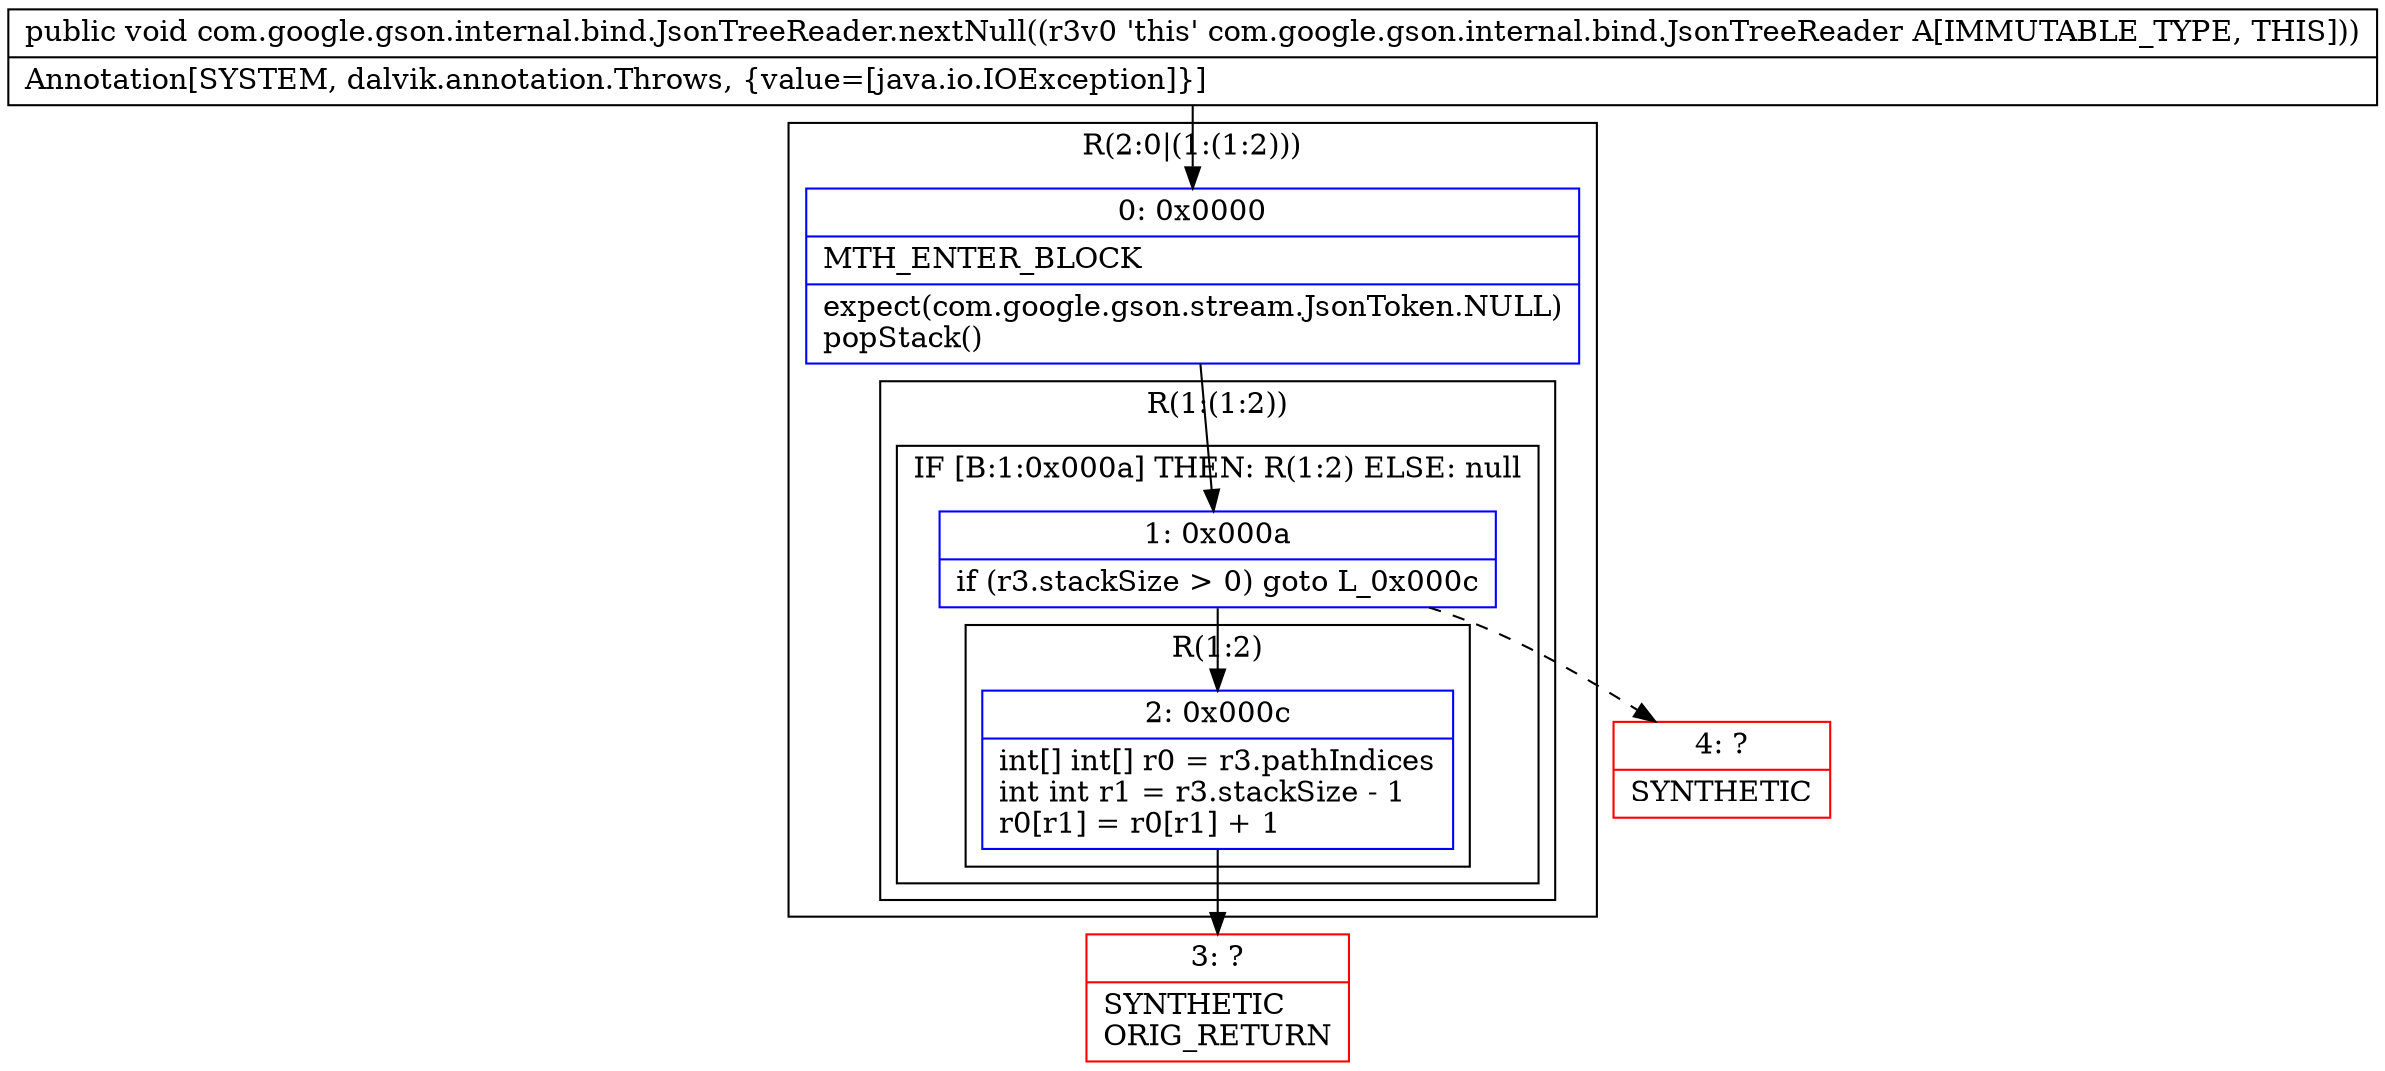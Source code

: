digraph "CFG forcom.google.gson.internal.bind.JsonTreeReader.nextNull()V" {
subgraph cluster_Region_849931726 {
label = "R(2:0|(1:(1:2)))";
node [shape=record,color=blue];
Node_0 [shape=record,label="{0\:\ 0x0000|MTH_ENTER_BLOCK\l|expect(com.google.gson.stream.JsonToken.NULL)\lpopStack()\l}"];
subgraph cluster_Region_102019156 {
label = "R(1:(1:2))";
node [shape=record,color=blue];
subgraph cluster_IfRegion_40412505 {
label = "IF [B:1:0x000a] THEN: R(1:2) ELSE: null";
node [shape=record,color=blue];
Node_1 [shape=record,label="{1\:\ 0x000a|if (r3.stackSize \> 0) goto L_0x000c\l}"];
subgraph cluster_Region_1537385980 {
label = "R(1:2)";
node [shape=record,color=blue];
Node_2 [shape=record,label="{2\:\ 0x000c|int[] int[] r0 = r3.pathIndices\lint int r1 = r3.stackSize \- 1\lr0[r1] = r0[r1] + 1\l}"];
}
}
}
}
Node_3 [shape=record,color=red,label="{3\:\ ?|SYNTHETIC\lORIG_RETURN\l}"];
Node_4 [shape=record,color=red,label="{4\:\ ?|SYNTHETIC\l}"];
MethodNode[shape=record,label="{public void com.google.gson.internal.bind.JsonTreeReader.nextNull((r3v0 'this' com.google.gson.internal.bind.JsonTreeReader A[IMMUTABLE_TYPE, THIS]))  | Annotation[SYSTEM, dalvik.annotation.Throws, \{value=[java.io.IOException]\}]\l}"];
MethodNode -> Node_0;
Node_0 -> Node_1;
Node_1 -> Node_2;
Node_1 -> Node_4[style=dashed];
Node_2 -> Node_3;
}

